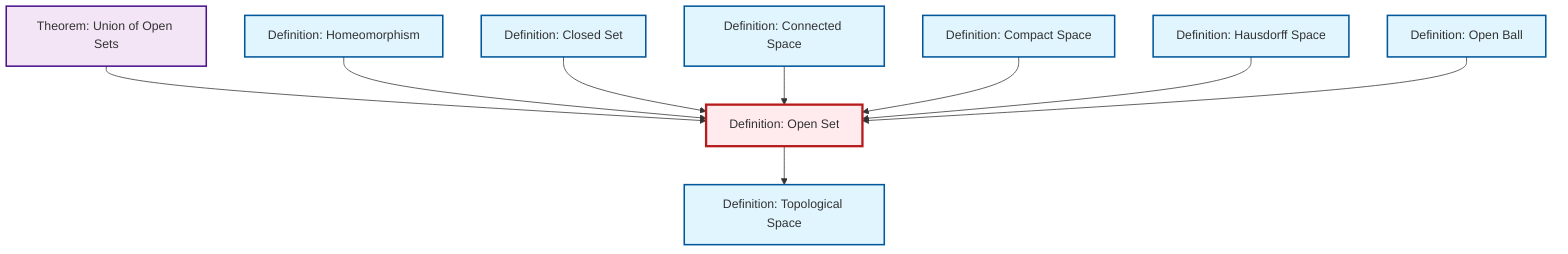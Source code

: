 graph TD
    classDef definition fill:#e1f5fe,stroke:#01579b,stroke-width:2px
    classDef theorem fill:#f3e5f5,stroke:#4a148c,stroke-width:2px
    classDef axiom fill:#fff3e0,stroke:#e65100,stroke-width:2px
    classDef example fill:#e8f5e9,stroke:#1b5e20,stroke-width:2px
    classDef current fill:#ffebee,stroke:#b71c1c,stroke-width:3px
    def-open-ball["Definition: Open Ball"]:::definition
    def-closed-set["Definition: Closed Set"]:::definition
    def-hausdorff["Definition: Hausdorff Space"]:::definition
    def-compact["Definition: Compact Space"]:::definition
    def-homeomorphism["Definition: Homeomorphism"]:::definition
    thm-union-open-sets["Theorem: Union of Open Sets"]:::theorem
    def-topological-space["Definition: Topological Space"]:::definition
    def-connected["Definition: Connected Space"]:::definition
    def-open-set["Definition: Open Set"]:::definition
    thm-union-open-sets --> def-open-set
    def-homeomorphism --> def-open-set
    def-open-set --> def-topological-space
    def-closed-set --> def-open-set
    def-connected --> def-open-set
    def-compact --> def-open-set
    def-hausdorff --> def-open-set
    def-open-ball --> def-open-set
    class def-open-set current
